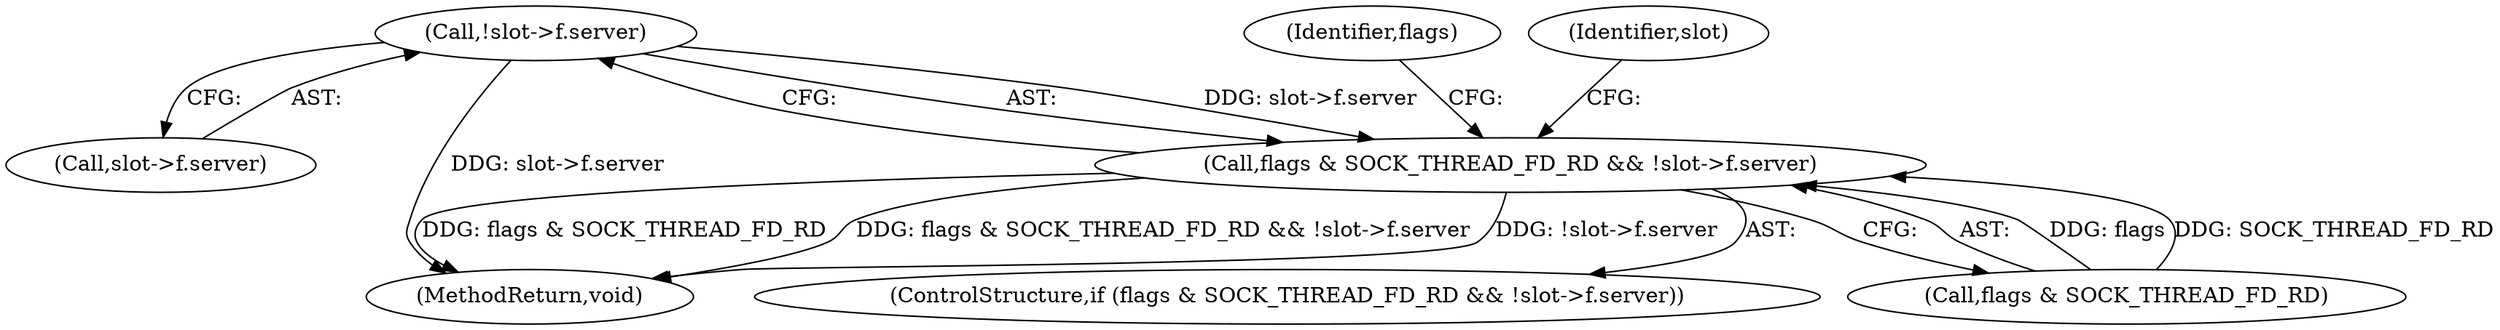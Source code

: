 digraph "0_Android_472271b153c5dc53c28beac55480a8d8434b2d5c_34@pointer" {
"1000126" [label="(Call,!slot->f.server)"];
"1000122" [label="(Call,flags & SOCK_THREAD_FD_RD && !slot->f.server)"];
"1000126" [label="(Call,!slot->f.server)"];
"1000187" [label="(Identifier,flags)"];
"1000127" [label="(Call,slot->f.server)"];
"1000122" [label="(Call,flags & SOCK_THREAD_FD_RD && !slot->f.server)"];
"1000246" [label="(MethodReturn,void)"];
"1000121" [label="(ControlStructure,if (flags & SOCK_THREAD_FD_RD && !slot->f.server))"];
"1000123" [label="(Call,flags & SOCK_THREAD_FD_RD)"];
"1000136" [label="(Identifier,slot)"];
"1000126" -> "1000122"  [label="AST: "];
"1000126" -> "1000127"  [label="CFG: "];
"1000127" -> "1000126"  [label="AST: "];
"1000122" -> "1000126"  [label="CFG: "];
"1000126" -> "1000246"  [label="DDG: slot->f.server"];
"1000126" -> "1000122"  [label="DDG: slot->f.server"];
"1000122" -> "1000121"  [label="AST: "];
"1000122" -> "1000123"  [label="CFG: "];
"1000123" -> "1000122"  [label="AST: "];
"1000136" -> "1000122"  [label="CFG: "];
"1000187" -> "1000122"  [label="CFG: "];
"1000122" -> "1000246"  [label="DDG: !slot->f.server"];
"1000122" -> "1000246"  [label="DDG: flags & SOCK_THREAD_FD_RD"];
"1000122" -> "1000246"  [label="DDG: flags & SOCK_THREAD_FD_RD && !slot->f.server"];
"1000123" -> "1000122"  [label="DDG: flags"];
"1000123" -> "1000122"  [label="DDG: SOCK_THREAD_FD_RD"];
}
